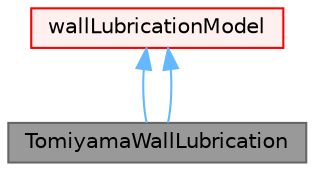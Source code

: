 digraph "TomiyamaWallLubrication"
{
 // LATEX_PDF_SIZE
  bgcolor="transparent";
  edge [fontname=Helvetica,fontsize=10,labelfontname=Helvetica,labelfontsize=10];
  node [fontname=Helvetica,fontsize=10,shape=box,height=0.2,width=0.4];
  Node1 [id="Node000001",label="TomiyamaWallLubrication",height=0.2,width=0.4,color="gray40", fillcolor="grey60", style="filled", fontcolor="black",tooltip="Wall lubrication model of Tomiyama."];
  Node2 -> Node1 [id="edge1_Node000001_Node000002",dir="back",color="steelblue1",style="solid",tooltip=" "];
  Node2 [id="Node000002",label="wallLubricationModel",height=0.2,width=0.4,color="red", fillcolor="#FFF0F0", style="filled",URL="$classFoam_1_1wallLubricationModel.html",tooltip=" "];
  Node2 -> Node1 [id="edge2_Node000001_Node000002",dir="back",color="steelblue1",style="solid",tooltip=" "];
}
